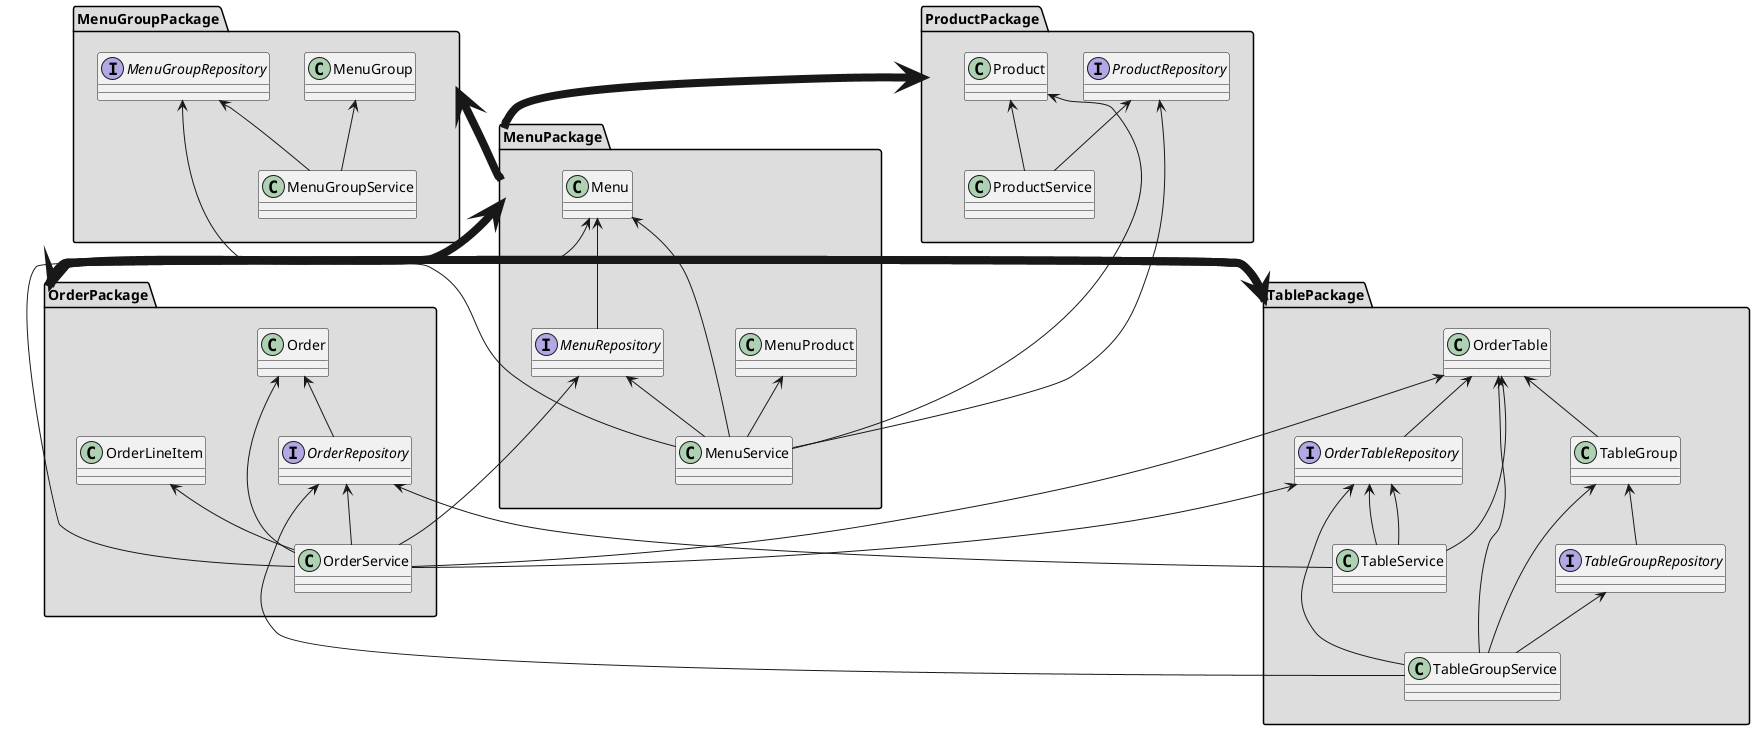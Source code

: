 @startuml
package MenuPackage #DDDDDD {
  class MenuService
  class Menu
  class MenuProduct
  interface MenuRepository
}
package MenuGroupPackage #DDDDDD {
  class MenuGroupService
  class MenuGroup
  interface MenuGroupRepository
}
package OrderPackage #DDDDDD {
  class OrderService
  class Order
  class OrderLineItem
  interface OrderRepository
}
package ProductPackage #DDDDDD {
  class ProductService
  class Product
  interface ProductRepository
}
package TablePackage #DDDDDD {
  class TableService
  class TableGroupService
  class OrderTable
  class TableGroup
  interface OrderTableRepository
  interface TableGroupRepository
}

  ProductPackage <-[thickness=8]- MenuPackage
  MenuGroupPackage <-[thickness=8]- MenuPackage
  MenuPackage <-[thickness=8]- OrderPackage
  TablePackage <-[thickness=8]- OrderPackage
  OrderPackage <-[thickness=8]- TablePackage


  Menu <-- MenuService
  'MenuGroup <-- MenuService
  MenuGroupRepository <-- MenuService
  MenuProduct <-- MenuService
  MenuRepository <-- MenuService
  Product <-- MenuService
  ProductRepository <-- MenuService

  'MenuGroup <-- Menu

  'Product <-- MenuProduct

  MenuGroup <-- MenuGroupService
  MenuGroupRepository <-- MenuGroupService
'------------------------------------------------------
  'OrderTable <-- Order

  'Menu <-- OrderLineItem

  Menu <-- OrderService
  MenuRepository <-- OrderService
  Order <-- OrderService
  OrderLineItem <-- OrderService
  OrderRepository <-- OrderService
  OrderTable <-- OrderService
  OrderTableRepository <-- OrderService

  Product <-- ProductService
  ProductRepository <-- ProductService

  OrderTable <-- TableGroup

  OrderRepository <-- TableGroupService
  OrderTable <-- TableGroupService
  OrderTableRepository <-- TableGroupService
  TableGroup <-- TableGroupService
  TableGroupRepository <-- TableGroupService

  OrderRepository <-- TableService
  OrderTable <-- TableService
  OrderTableRepository <-- TableService

  TableGroup <-- TableGroupRepository
  Order <-- OrderRepository
  Menu <-- MenuRepository
  OrderTableRepository <-- TableService
  OrderTable <-- OrderTableRepository
@enduml